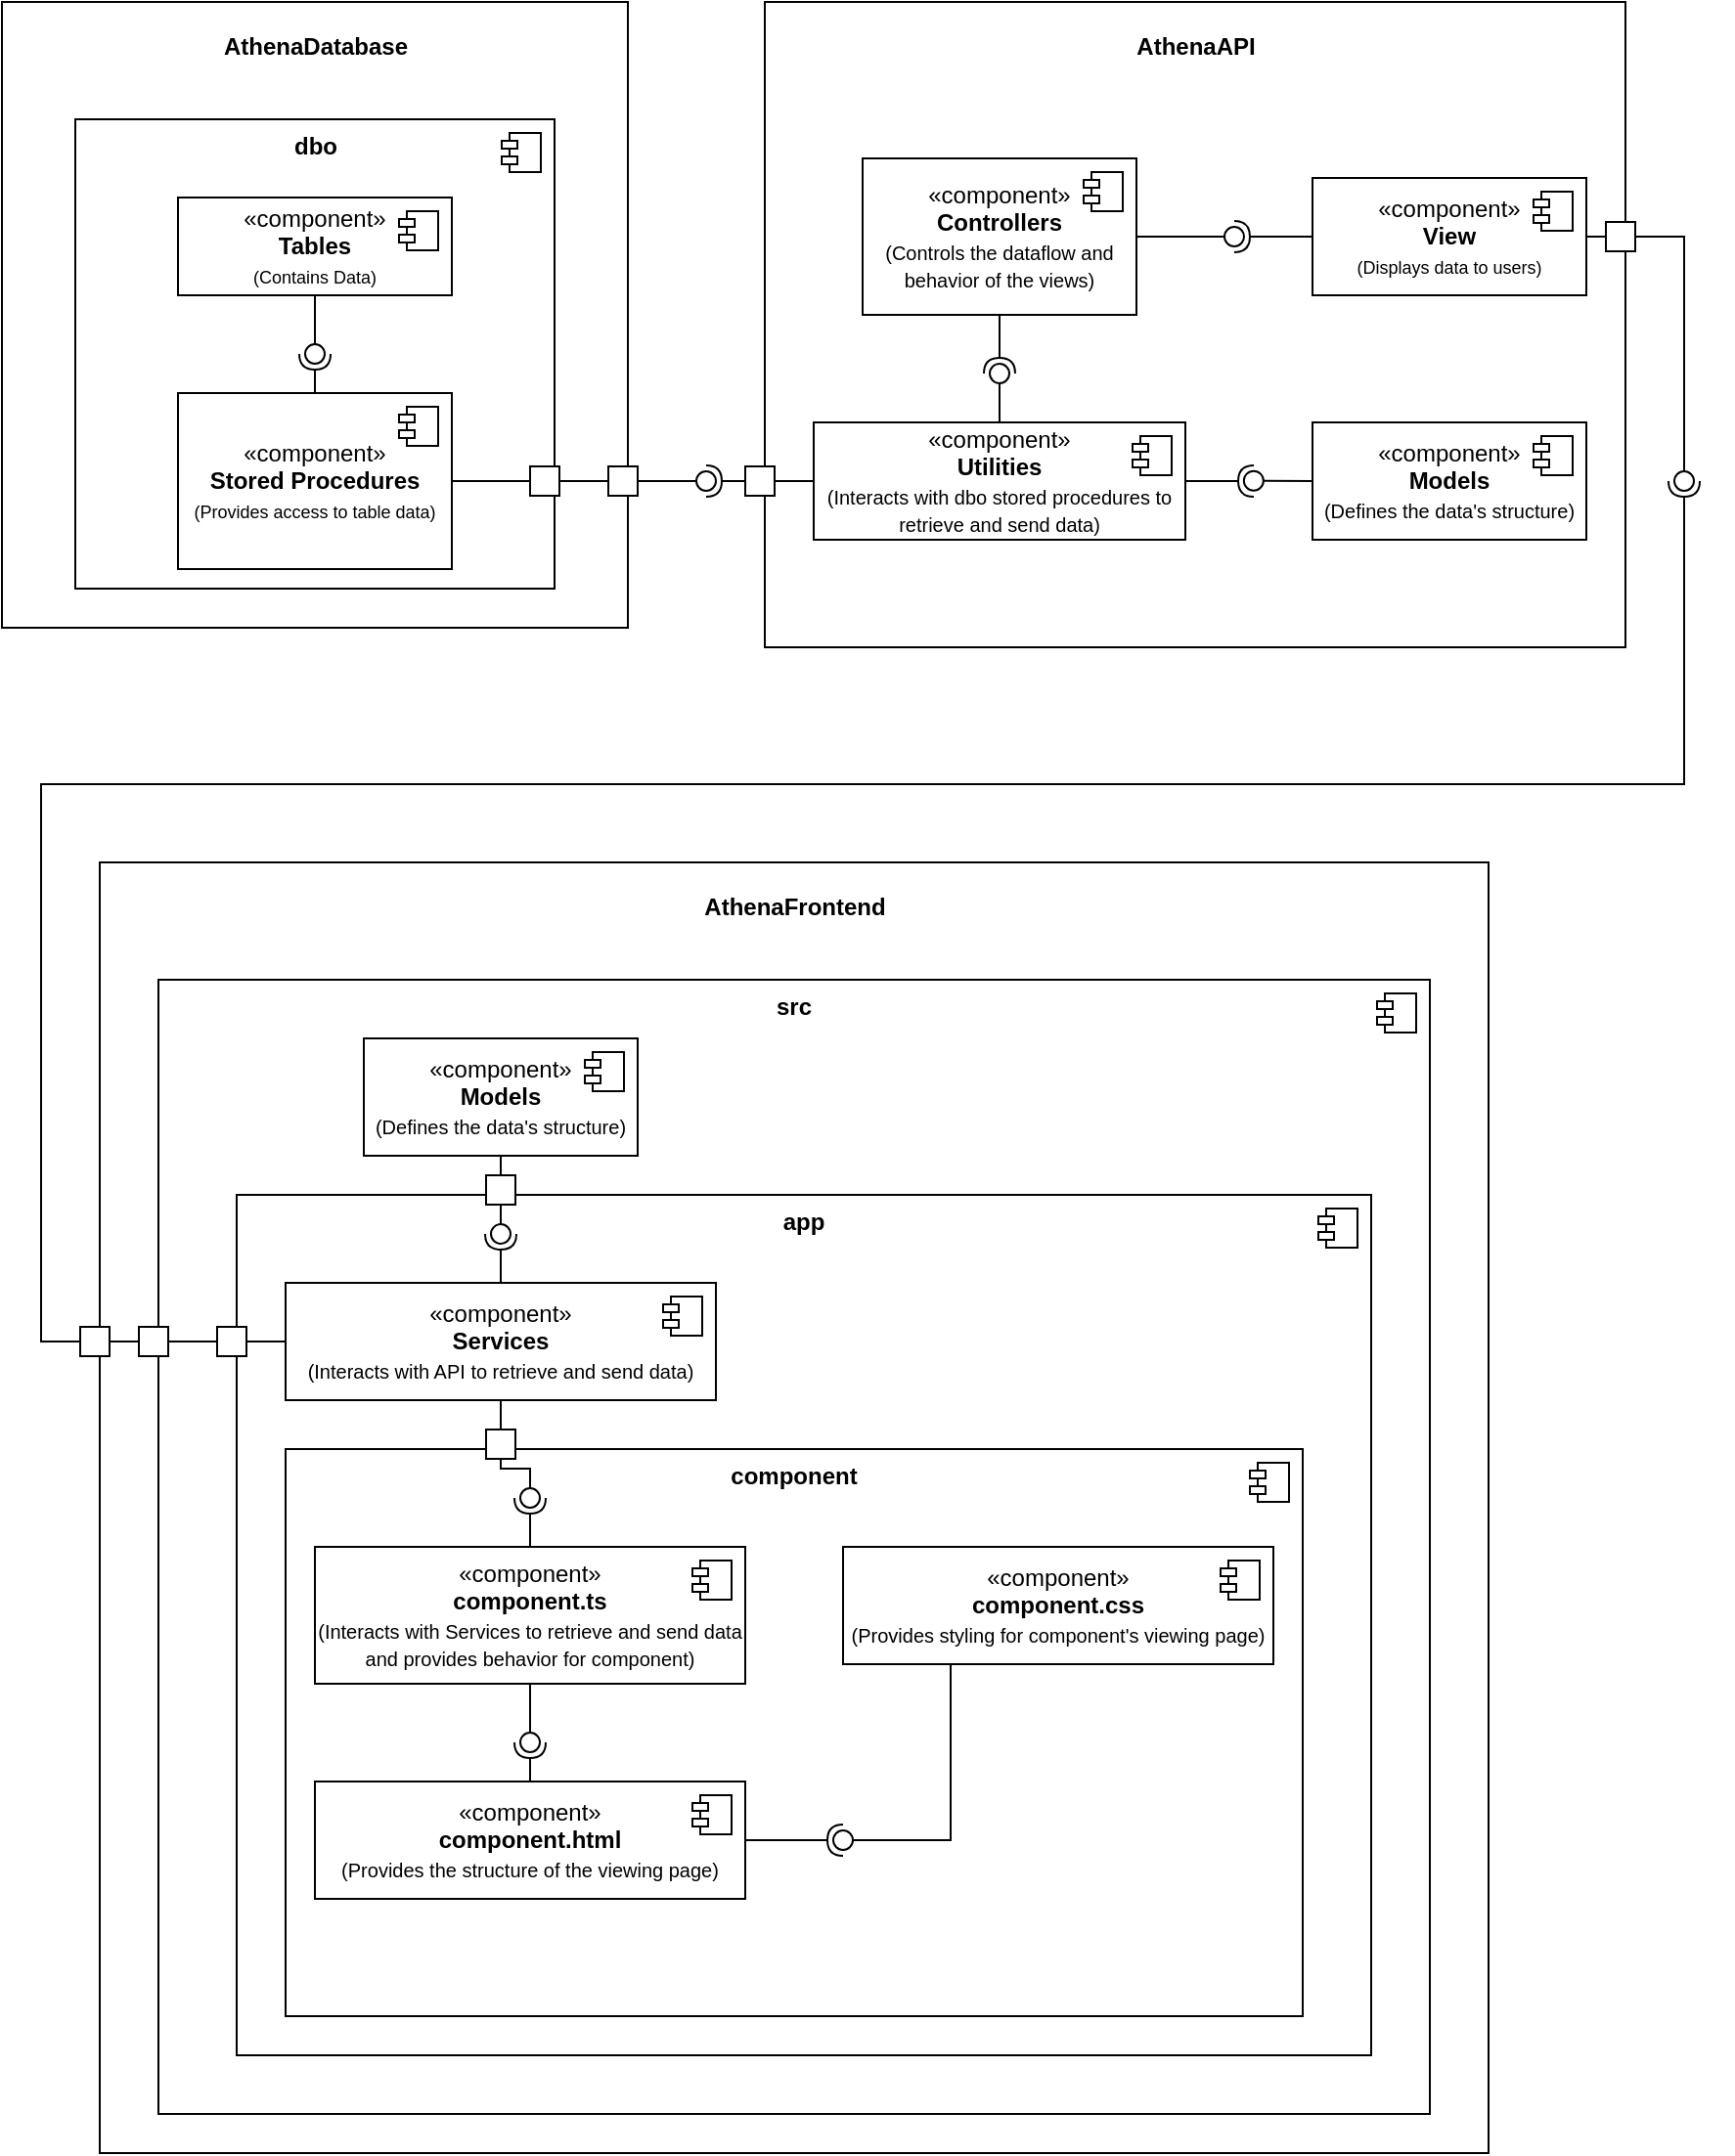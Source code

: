 <mxfile version="26.0.16">
  <diagram name="Page-1" id="NqFuaw1OeKXcBIPTs73l">
    <mxGraphModel dx="1593" dy="929" grid="1" gridSize="10" guides="1" tooltips="1" connect="1" arrows="1" fold="1" page="1" pageScale="1" pageWidth="850" pageHeight="1100" math="0" shadow="0">
      <root>
        <mxCell id="0" />
        <mxCell id="1" parent="0" />
        <mxCell id="qhhXQyvaCHfES-2LiWOG-1" value="" style="html=1;whiteSpace=wrap;" parent="1" vertex="1">
          <mxGeometry x="60" y="140" width="320" height="320" as="geometry" />
        </mxCell>
        <mxCell id="qhhXQyvaCHfES-2LiWOG-2" value="" style="html=1;whiteSpace=wrap;" parent="1" vertex="1">
          <mxGeometry x="450" y="140" width="440" height="330" as="geometry" />
        </mxCell>
        <mxCell id="qhhXQyvaCHfES-2LiWOG-3" value="" style="html=1;whiteSpace=wrap;" parent="1" vertex="1">
          <mxGeometry x="110" y="580" width="710" height="660" as="geometry" />
        </mxCell>
        <mxCell id="qhhXQyvaCHfES-2LiWOG-4" value="AthenaDatabase" style="text;align=center;fontStyle=1;verticalAlign=middle;spacingLeft=3;spacingRight=3;strokeColor=none;rotatable=0;points=[[0,0.5],[1,0.5]];portConstraint=eastwest;html=1;" parent="1" vertex="1">
          <mxGeometry x="180" y="150" width="80" height="26" as="geometry" />
        </mxCell>
        <mxCell id="qhhXQyvaCHfES-2LiWOG-5" value="AthenaAPI" style="text;align=center;fontStyle=1;verticalAlign=middle;spacingLeft=3;spacingRight=3;strokeColor=none;rotatable=0;points=[[0,0.5],[1,0.5]];portConstraint=eastwest;html=1;" parent="1" vertex="1">
          <mxGeometry x="630" y="150" width="80" height="26" as="geometry" />
        </mxCell>
        <mxCell id="qhhXQyvaCHfES-2LiWOG-6" value="AthenaFrontend" style="text;align=center;fontStyle=1;verticalAlign=middle;spacingLeft=3;spacingRight=3;strokeColor=none;rotatable=0;points=[[0,0.5],[1,0.5]];portConstraint=eastwest;html=1;" parent="1" vertex="1">
          <mxGeometry x="425" y="590" width="80" height="26" as="geometry" />
        </mxCell>
        <mxCell id="qhhXQyvaCHfES-2LiWOG-7" value="&lt;div&gt;&lt;b&gt;dbo&lt;/b&gt;&lt;/div&gt;" style="html=1;dropTarget=0;whiteSpace=wrap;align=center;verticalAlign=top;" parent="1" vertex="1">
          <mxGeometry x="97.5" y="200" width="245" height="240" as="geometry" />
        </mxCell>
        <mxCell id="qhhXQyvaCHfES-2LiWOG-8" value="" style="shape=module;jettyWidth=8;jettyHeight=4;" parent="qhhXQyvaCHfES-2LiWOG-7" vertex="1">
          <mxGeometry x="1" width="20" height="20" relative="1" as="geometry">
            <mxPoint x="-27" y="7" as="offset" />
          </mxGeometry>
        </mxCell>
        <mxCell id="qhhXQyvaCHfES-2LiWOG-9" value="«component»&lt;br&gt;&lt;b&gt;Tables&lt;/b&gt;&lt;div&gt;&lt;font style=&quot;font-size: 9px;&quot;&gt;(Contains Data)&lt;/font&gt;&lt;/div&gt;" style="html=1;dropTarget=0;whiteSpace=wrap;" parent="1" vertex="1">
          <mxGeometry x="150" y="240" width="140" height="50" as="geometry" />
        </mxCell>
        <mxCell id="qhhXQyvaCHfES-2LiWOG-10" value="" style="shape=module;jettyWidth=8;jettyHeight=4;" parent="qhhXQyvaCHfES-2LiWOG-9" vertex="1">
          <mxGeometry x="1" width="20" height="20" relative="1" as="geometry">
            <mxPoint x="-27" y="7" as="offset" />
          </mxGeometry>
        </mxCell>
        <mxCell id="qhhXQyvaCHfES-2LiWOG-11" value="«component»&lt;br&gt;&lt;b&gt;Stored Procedures&lt;/b&gt;&lt;div&gt;&lt;font style=&quot;font-size: 9px;&quot;&gt;(Provides access to table data)&lt;/font&gt;&lt;/div&gt;" style="html=1;dropTarget=0;whiteSpace=wrap;" parent="1" vertex="1">
          <mxGeometry x="150" y="340" width="140" height="90" as="geometry" />
        </mxCell>
        <mxCell id="qhhXQyvaCHfES-2LiWOG-12" value="" style="shape=module;jettyWidth=8;jettyHeight=4;" parent="qhhXQyvaCHfES-2LiWOG-11" vertex="1">
          <mxGeometry x="1" width="20" height="20" relative="1" as="geometry">
            <mxPoint x="-27" y="7" as="offset" />
          </mxGeometry>
        </mxCell>
        <mxCell id="qhhXQyvaCHfES-2LiWOG-15" value="" style="ellipse;whiteSpace=wrap;html=1;align=center;aspect=fixed;fillColor=none;strokeColor=none;resizable=0;perimeter=centerPerimeter;rotatable=0;allowArrows=0;points=[];outlineConnect=1;" parent="1" vertex="1">
          <mxGeometry x="255" y="300" width="10" height="10" as="geometry" />
        </mxCell>
        <mxCell id="qhhXQyvaCHfES-2LiWOG-16" value="«component»&lt;br&gt;&lt;b&gt;Models&lt;/b&gt;&lt;div&gt;&lt;font size=&quot;1&quot;&gt;(Defines the data&#39;s structure)&lt;/font&gt;&lt;/div&gt;" style="html=1;dropTarget=0;whiteSpace=wrap;" parent="1" vertex="1">
          <mxGeometry x="730" y="355" width="140" height="60" as="geometry" />
        </mxCell>
        <mxCell id="qhhXQyvaCHfES-2LiWOG-17" value="" style="shape=module;jettyWidth=8;jettyHeight=4;" parent="qhhXQyvaCHfES-2LiWOG-16" vertex="1">
          <mxGeometry x="1" width="20" height="20" relative="1" as="geometry">
            <mxPoint x="-27" y="7" as="offset" />
          </mxGeometry>
        </mxCell>
        <mxCell id="qhhXQyvaCHfES-2LiWOG-18" value="«component»&lt;br&gt;&lt;b&gt;Controllers&lt;/b&gt;&lt;div&gt;&lt;font size=&quot;1&quot;&gt;(Controls the dataflow and behavior of the views)&lt;/font&gt;&lt;/div&gt;" style="html=1;dropTarget=0;whiteSpace=wrap;" parent="1" vertex="1">
          <mxGeometry x="500" y="220" width="140" height="80" as="geometry" />
        </mxCell>
        <mxCell id="qhhXQyvaCHfES-2LiWOG-19" value="" style="shape=module;jettyWidth=8;jettyHeight=4;" parent="qhhXQyvaCHfES-2LiWOG-18" vertex="1">
          <mxGeometry x="1" width="20" height="20" relative="1" as="geometry">
            <mxPoint x="-27" y="7" as="offset" />
          </mxGeometry>
        </mxCell>
        <mxCell id="qhhXQyvaCHfES-2LiWOG-20" value="«component»&lt;br&gt;&lt;b&gt;View&lt;/b&gt;&lt;div&gt;&lt;font style=&quot;font-size: 9px;&quot;&gt;(Displays data to users)&lt;/font&gt;&lt;/div&gt;" style="html=1;dropTarget=0;whiteSpace=wrap;" parent="1" vertex="1">
          <mxGeometry x="730" y="230" width="140" height="60" as="geometry" />
        </mxCell>
        <mxCell id="qhhXQyvaCHfES-2LiWOG-21" value="" style="shape=module;jettyWidth=8;jettyHeight=4;" parent="qhhXQyvaCHfES-2LiWOG-20" vertex="1">
          <mxGeometry x="1" width="20" height="20" relative="1" as="geometry">
            <mxPoint x="-27" y="7" as="offset" />
          </mxGeometry>
        </mxCell>
        <mxCell id="qhhXQyvaCHfES-2LiWOG-22" value="«component»&lt;br&gt;&lt;b&gt;Utilities&lt;/b&gt;&lt;div&gt;&lt;font size=&quot;1&quot;&gt;(Interacts with dbo stored procedures to retrieve and send data)&lt;/font&gt;&lt;/div&gt;" style="html=1;dropTarget=0;whiteSpace=wrap;" parent="1" vertex="1">
          <mxGeometry x="475" y="355" width="190" height="60" as="geometry" />
        </mxCell>
        <mxCell id="qhhXQyvaCHfES-2LiWOG-23" value="" style="shape=module;jettyWidth=8;jettyHeight=4;" parent="qhhXQyvaCHfES-2LiWOG-22" vertex="1">
          <mxGeometry x="1" width="20" height="20" relative="1" as="geometry">
            <mxPoint x="-27" y="7" as="offset" />
          </mxGeometry>
        </mxCell>
        <mxCell id="qhhXQyvaCHfES-2LiWOG-28" value="" style="rounded=0;orthogonalLoop=1;jettySize=auto;html=1;endArrow=halfCircle;endFill=0;endSize=6;strokeWidth=1;sketch=0;exitX=0.5;exitY=0;exitDx=0;exitDy=0;" parent="1" source="qhhXQyvaCHfES-2LiWOG-11" target="qhhXQyvaCHfES-2LiWOG-30" edge="1">
          <mxGeometry relative="1" as="geometry">
            <mxPoint x="240" y="320" as="sourcePoint" />
          </mxGeometry>
        </mxCell>
        <mxCell id="qhhXQyvaCHfES-2LiWOG-29" value="" style="rounded=0;orthogonalLoop=1;jettySize=auto;html=1;endArrow=oval;endFill=0;sketch=0;sourcePerimeterSpacing=0;targetPerimeterSpacing=0;endSize=10;exitX=0.5;exitY=1;exitDx=0;exitDy=0;" parent="1" source="qhhXQyvaCHfES-2LiWOG-9" target="qhhXQyvaCHfES-2LiWOG-30" edge="1">
          <mxGeometry relative="1" as="geometry">
            <mxPoint x="200" y="320" as="sourcePoint" />
          </mxGeometry>
        </mxCell>
        <mxCell id="qhhXQyvaCHfES-2LiWOG-30" value="" style="ellipse;whiteSpace=wrap;html=1;align=center;aspect=fixed;fillColor=none;strokeColor=none;resizable=0;perimeter=centerPerimeter;rotatable=0;allowArrows=0;points=[];outlineConnect=1;" parent="1" vertex="1">
          <mxGeometry x="215" y="315" width="10" height="10" as="geometry" />
        </mxCell>
        <mxCell id="qhhXQyvaCHfES-2LiWOG-31" value="" style="rounded=0;orthogonalLoop=1;jettySize=auto;html=1;endArrow=halfCircle;endFill=0;endSize=6;strokeWidth=1;sketch=0;exitX=0;exitY=0.5;exitDx=0;exitDy=0;" parent="1" source="qhhXQyvaCHfES-2LiWOG-38" target="qhhXQyvaCHfES-2LiWOG-33" edge="1">
          <mxGeometry relative="1" as="geometry">
            <mxPoint x="440" y="385" as="sourcePoint" />
          </mxGeometry>
        </mxCell>
        <mxCell id="qhhXQyvaCHfES-2LiWOG-32" value="" style="rounded=0;orthogonalLoop=1;jettySize=auto;html=1;endArrow=oval;endFill=0;sketch=0;sourcePerimeterSpacing=0;targetPerimeterSpacing=0;endSize=10;exitX=1;exitY=0.5;exitDx=0;exitDy=0;" parent="1" source="qhhXQyvaCHfES-2LiWOG-34" target="qhhXQyvaCHfES-2LiWOG-33" edge="1">
          <mxGeometry relative="1" as="geometry">
            <mxPoint x="400" y="385" as="sourcePoint" />
          </mxGeometry>
        </mxCell>
        <mxCell id="qhhXQyvaCHfES-2LiWOG-33" value="" style="ellipse;whiteSpace=wrap;html=1;align=center;aspect=fixed;fillColor=none;strokeColor=none;resizable=0;perimeter=centerPerimeter;rotatable=0;allowArrows=0;points=[];outlineConnect=1;" parent="1" vertex="1">
          <mxGeometry x="415" y="380" width="10" height="10" as="geometry" />
        </mxCell>
        <mxCell id="qhhXQyvaCHfES-2LiWOG-35" value="" style="rounded=0;orthogonalLoop=1;jettySize=auto;html=1;endArrow=none;endFill=0;sketch=0;sourcePerimeterSpacing=0;targetPerimeterSpacing=0;endSize=10;exitX=1;exitY=0.5;exitDx=0;exitDy=0;startFill=0;" parent="1" source="qhhXQyvaCHfES-2LiWOG-36" target="qhhXQyvaCHfES-2LiWOG-34" edge="1">
          <mxGeometry relative="1" as="geometry">
            <mxPoint x="290" y="385" as="sourcePoint" />
            <mxPoint x="420" y="385" as="targetPoint" />
          </mxGeometry>
        </mxCell>
        <mxCell id="qhhXQyvaCHfES-2LiWOG-34" value="" style="rounded=0;whiteSpace=wrap;html=1;" parent="1" vertex="1">
          <mxGeometry x="370" y="377.5" width="15" height="15" as="geometry" />
        </mxCell>
        <mxCell id="qhhXQyvaCHfES-2LiWOG-37" value="" style="rounded=0;orthogonalLoop=1;jettySize=auto;html=1;endArrow=none;endFill=0;sketch=0;sourcePerimeterSpacing=0;targetPerimeterSpacing=0;endSize=10;exitX=1;exitY=0.5;exitDx=0;exitDy=0;startFill=0;" parent="1" source="qhhXQyvaCHfES-2LiWOG-11" target="qhhXQyvaCHfES-2LiWOG-36" edge="1">
          <mxGeometry relative="1" as="geometry">
            <mxPoint x="290" y="385" as="sourcePoint" />
            <mxPoint x="370" y="385" as="targetPoint" />
          </mxGeometry>
        </mxCell>
        <mxCell id="qhhXQyvaCHfES-2LiWOG-36" value="" style="rounded=0;whiteSpace=wrap;html=1;" parent="1" vertex="1">
          <mxGeometry x="330" y="377.5" width="15" height="15" as="geometry" />
        </mxCell>
        <mxCell id="qhhXQyvaCHfES-2LiWOG-39" value="" style="rounded=0;orthogonalLoop=1;jettySize=auto;html=1;endArrow=none;endFill=0;endSize=6;strokeWidth=1;sketch=0;exitX=0;exitY=0.5;exitDx=0;exitDy=0;startFill=0;" parent="1" source="qhhXQyvaCHfES-2LiWOG-22" target="qhhXQyvaCHfES-2LiWOG-38" edge="1">
          <mxGeometry relative="1" as="geometry">
            <mxPoint x="475" y="385" as="sourcePoint" />
            <mxPoint x="420" y="385" as="targetPoint" />
          </mxGeometry>
        </mxCell>
        <mxCell id="qhhXQyvaCHfES-2LiWOG-38" value="" style="rounded=0;whiteSpace=wrap;html=1;" parent="1" vertex="1">
          <mxGeometry x="440" y="377.5" width="15" height="15" as="geometry" />
        </mxCell>
        <mxCell id="qhhXQyvaCHfES-2LiWOG-41" value="" style="rounded=0;orthogonalLoop=1;jettySize=auto;html=1;endArrow=halfCircle;endFill=0;endSize=6;strokeWidth=1;sketch=0;exitX=1;exitY=0.5;exitDx=0;exitDy=0;" parent="1" source="qhhXQyvaCHfES-2LiWOG-22" edge="1">
          <mxGeometry relative="1" as="geometry">
            <mxPoint x="720" y="420" as="sourcePoint" />
            <mxPoint x="700" y="385" as="targetPoint" />
          </mxGeometry>
        </mxCell>
        <mxCell id="qhhXQyvaCHfES-2LiWOG-42" value="" style="rounded=0;orthogonalLoop=1;jettySize=auto;html=1;endArrow=oval;endFill=0;sketch=0;sourcePerimeterSpacing=0;targetPerimeterSpacing=0;endSize=10;exitX=0;exitY=0.5;exitDx=0;exitDy=0;entryX=0.568;entryY=0.742;entryDx=0;entryDy=0;entryPerimeter=0;" parent="1" source="qhhXQyvaCHfES-2LiWOG-16" target="qhhXQyvaCHfES-2LiWOG-2" edge="1">
          <mxGeometry relative="1" as="geometry">
            <mxPoint x="680" y="420" as="sourcePoint" />
          </mxGeometry>
        </mxCell>
        <mxCell id="qhhXQyvaCHfES-2LiWOG-43" value="" style="ellipse;whiteSpace=wrap;html=1;align=center;aspect=fixed;fillColor=none;strokeColor=none;resizable=0;perimeter=centerPerimeter;rotatable=0;allowArrows=0;points=[];outlineConnect=1;" parent="1" vertex="1">
          <mxGeometry x="695" y="415" width="10" height="10" as="geometry" />
        </mxCell>
        <mxCell id="qhhXQyvaCHfES-2LiWOG-44" value="" style="rounded=0;orthogonalLoop=1;jettySize=auto;html=1;endArrow=halfCircle;endFill=0;endSize=6;strokeWidth=1;sketch=0;exitX=0.5;exitY=1;exitDx=0;exitDy=0;" parent="1" source="qhhXQyvaCHfES-2LiWOG-18" target="qhhXQyvaCHfES-2LiWOG-46" edge="1">
          <mxGeometry relative="1" as="geometry">
            <mxPoint x="590" y="330" as="sourcePoint" />
          </mxGeometry>
        </mxCell>
        <mxCell id="qhhXQyvaCHfES-2LiWOG-45" value="" style="rounded=0;orthogonalLoop=1;jettySize=auto;html=1;endArrow=oval;endFill=0;sketch=0;sourcePerimeterSpacing=0;targetPerimeterSpacing=0;endSize=10;exitX=0.5;exitY=0;exitDx=0;exitDy=0;" parent="1" source="qhhXQyvaCHfES-2LiWOG-22" target="qhhXQyvaCHfES-2LiWOG-46" edge="1">
          <mxGeometry relative="1" as="geometry">
            <mxPoint x="550" y="330" as="sourcePoint" />
          </mxGeometry>
        </mxCell>
        <mxCell id="qhhXQyvaCHfES-2LiWOG-46" value="" style="ellipse;whiteSpace=wrap;html=1;align=center;aspect=fixed;fillColor=none;strokeColor=none;resizable=0;perimeter=centerPerimeter;rotatable=0;allowArrows=0;points=[];outlineConnect=1;" parent="1" vertex="1">
          <mxGeometry x="565" y="325" width="10" height="10" as="geometry" />
        </mxCell>
        <mxCell id="qhhXQyvaCHfES-2LiWOG-47" value="" style="rounded=0;orthogonalLoop=1;jettySize=auto;html=1;endArrow=halfCircle;endFill=0;endSize=6;strokeWidth=1;sketch=0;exitX=0;exitY=0.5;exitDx=0;exitDy=0;" parent="1" source="qhhXQyvaCHfES-2LiWOG-20" target="qhhXQyvaCHfES-2LiWOG-49" edge="1">
          <mxGeometry relative="1" as="geometry">
            <mxPoint x="710" y="250" as="sourcePoint" />
          </mxGeometry>
        </mxCell>
        <mxCell id="qhhXQyvaCHfES-2LiWOG-48" value="" style="rounded=0;orthogonalLoop=1;jettySize=auto;html=1;endArrow=oval;endFill=0;sketch=0;sourcePerimeterSpacing=0;targetPerimeterSpacing=0;endSize=10;exitX=1;exitY=0.5;exitDx=0;exitDy=0;" parent="1" source="qhhXQyvaCHfES-2LiWOG-18" target="qhhXQyvaCHfES-2LiWOG-49" edge="1">
          <mxGeometry relative="1" as="geometry">
            <mxPoint x="670" y="250" as="sourcePoint" />
          </mxGeometry>
        </mxCell>
        <mxCell id="qhhXQyvaCHfES-2LiWOG-49" value="" style="ellipse;whiteSpace=wrap;html=1;align=center;aspect=fixed;fillColor=none;strokeColor=none;resizable=0;perimeter=centerPerimeter;rotatable=0;allowArrows=0;points=[];outlineConnect=1;" parent="1" vertex="1">
          <mxGeometry x="685" y="255" width="10" height="10" as="geometry" />
        </mxCell>
        <mxCell id="qhhXQyvaCHfES-2LiWOG-59" value="&lt;b&gt;src&lt;/b&gt;" style="html=1;dropTarget=0;whiteSpace=wrap;verticalAlign=top;" parent="1" vertex="1">
          <mxGeometry x="140" y="640" width="650" height="580" as="geometry" />
        </mxCell>
        <mxCell id="qhhXQyvaCHfES-2LiWOG-60" value="" style="shape=module;jettyWidth=8;jettyHeight=4;" parent="qhhXQyvaCHfES-2LiWOG-59" vertex="1">
          <mxGeometry x="1" width="20" height="20" relative="1" as="geometry">
            <mxPoint x="-27" y="7" as="offset" />
          </mxGeometry>
        </mxCell>
        <mxCell id="qhhXQyvaCHfES-2LiWOG-63" value="&lt;b&gt;app&lt;/b&gt;" style="html=1;dropTarget=0;whiteSpace=wrap;verticalAlign=top;" parent="1" vertex="1">
          <mxGeometry x="180" y="750" width="580" height="440" as="geometry" />
        </mxCell>
        <mxCell id="qhhXQyvaCHfES-2LiWOG-64" value="" style="shape=module;jettyWidth=8;jettyHeight=4;" parent="qhhXQyvaCHfES-2LiWOG-63" vertex="1">
          <mxGeometry x="1" width="20" height="20" relative="1" as="geometry">
            <mxPoint x="-27" y="7" as="offset" />
          </mxGeometry>
        </mxCell>
        <mxCell id="qhhXQyvaCHfES-2LiWOG-50" value="«component»&lt;br&gt;&lt;b&gt;Services&lt;/b&gt;&lt;br&gt;&lt;div&gt;&lt;font size=&quot;1&quot;&gt;(Interacts with API to retrieve and send data)&lt;/font&gt;&lt;/div&gt;" style="html=1;dropTarget=0;whiteSpace=wrap;" parent="1" vertex="1">
          <mxGeometry x="205" y="795" width="220" height="60" as="geometry" />
        </mxCell>
        <mxCell id="qhhXQyvaCHfES-2LiWOG-51" value="" style="shape=module;jettyWidth=8;jettyHeight=4;" parent="qhhXQyvaCHfES-2LiWOG-50" vertex="1">
          <mxGeometry x="1" width="20" height="20" relative="1" as="geometry">
            <mxPoint x="-27" y="7" as="offset" />
          </mxGeometry>
        </mxCell>
        <mxCell id="qhhXQyvaCHfES-2LiWOG-61" value="«component»&lt;br&gt;&lt;b&gt;Models&lt;/b&gt;&lt;div&gt;&lt;font size=&quot;1&quot;&gt;(Defines the data&#39;s structure)&lt;/font&gt;&lt;/div&gt;" style="html=1;dropTarget=0;whiteSpace=wrap;" parent="1" vertex="1">
          <mxGeometry x="245" y="670" width="140" height="60" as="geometry" />
        </mxCell>
        <mxCell id="qhhXQyvaCHfES-2LiWOG-62" value="" style="shape=module;jettyWidth=8;jettyHeight=4;" parent="qhhXQyvaCHfES-2LiWOG-61" vertex="1">
          <mxGeometry x="1" width="20" height="20" relative="1" as="geometry">
            <mxPoint x="-27" y="7" as="offset" />
          </mxGeometry>
        </mxCell>
        <mxCell id="qhhXQyvaCHfES-2LiWOG-65" value="" style="rounded=0;orthogonalLoop=1;jettySize=auto;html=1;endArrow=halfCircle;endFill=0;endSize=6;strokeWidth=1;sketch=0;exitX=0.5;exitY=0;exitDx=0;exitDy=0;" parent="1" source="qhhXQyvaCHfES-2LiWOG-50" target="qhhXQyvaCHfES-2LiWOG-67" edge="1">
          <mxGeometry relative="1" as="geometry">
            <mxPoint x="270" y="775" as="sourcePoint" />
          </mxGeometry>
        </mxCell>
        <mxCell id="qhhXQyvaCHfES-2LiWOG-66" value="" style="rounded=0;orthogonalLoop=1;jettySize=auto;html=1;endArrow=oval;endFill=0;sketch=0;sourcePerimeterSpacing=0;targetPerimeterSpacing=0;endSize=10;exitX=0.5;exitY=1;exitDx=0;exitDy=0;" parent="1" source="qhhXQyvaCHfES-2LiWOG-70" target="qhhXQyvaCHfES-2LiWOG-67" edge="1">
          <mxGeometry relative="1" as="geometry">
            <mxPoint x="230" y="775" as="sourcePoint" />
          </mxGeometry>
        </mxCell>
        <mxCell id="qhhXQyvaCHfES-2LiWOG-67" value="" style="ellipse;whiteSpace=wrap;html=1;align=center;aspect=fixed;fillColor=none;strokeColor=none;resizable=0;perimeter=centerPerimeter;rotatable=0;allowArrows=0;points=[];outlineConnect=1;" parent="1" vertex="1">
          <mxGeometry x="310" y="765" width="10" height="10" as="geometry" />
        </mxCell>
        <mxCell id="qhhXQyvaCHfES-2LiWOG-72" value="" style="rounded=0;orthogonalLoop=1;jettySize=auto;html=1;endArrow=none;endFill=0;sketch=0;sourcePerimeterSpacing=0;targetPerimeterSpacing=0;endSize=10;exitX=0.5;exitY=1;exitDx=0;exitDy=0;startFill=0;" parent="1" source="qhhXQyvaCHfES-2LiWOG-61" target="qhhXQyvaCHfES-2LiWOG-70" edge="1">
          <mxGeometry relative="1" as="geometry">
            <mxPoint x="300" y="730" as="sourcePoint" />
            <mxPoint x="300" y="770" as="targetPoint" />
          </mxGeometry>
        </mxCell>
        <mxCell id="qhhXQyvaCHfES-2LiWOG-70" value="" style="rounded=0;whiteSpace=wrap;html=1;" parent="1" vertex="1">
          <mxGeometry x="307.5" y="740" width="15" height="15" as="geometry" />
        </mxCell>
        <mxCell id="qhhXQyvaCHfES-2LiWOG-73" value="" style="rounded=0;orthogonalLoop=1;jettySize=auto;html=1;endArrow=halfCircle;endFill=0;endSize=6;strokeWidth=1;sketch=0;exitX=0;exitY=0.5;exitDx=0;exitDy=0;edgeStyle=orthogonalEdgeStyle;" parent="1" source="qhhXQyvaCHfES-2LiWOG-76" edge="1">
          <mxGeometry relative="1" as="geometry">
            <mxPoint x="960" y="375" as="sourcePoint" />
            <mxPoint x="920" y="385" as="targetPoint" />
            <Array as="points">
              <mxPoint x="80" y="825" />
              <mxPoint x="80" y="540" />
              <mxPoint x="920" y="540" />
              <mxPoint x="920" y="385" />
            </Array>
          </mxGeometry>
        </mxCell>
        <mxCell id="qhhXQyvaCHfES-2LiWOG-74" value="" style="rounded=0;orthogonalLoop=1;jettySize=auto;html=1;endArrow=oval;endFill=0;sketch=0;sourcePerimeterSpacing=0;targetPerimeterSpacing=0;endSize=10;edgeStyle=orthogonalEdgeStyle;exitX=1;exitY=0.5;exitDx=0;exitDy=0;" parent="1" source="qhhXQyvaCHfES-2LiWOG-78" edge="1">
          <mxGeometry relative="1" as="geometry">
            <mxPoint x="920" y="375" as="sourcePoint" />
            <Array as="points">
              <mxPoint x="920" y="260" />
              <mxPoint x="920" y="385" />
            </Array>
            <mxPoint x="920" y="385" as="targetPoint" />
          </mxGeometry>
        </mxCell>
        <mxCell id="qhhXQyvaCHfES-2LiWOG-75" value="" style="ellipse;whiteSpace=wrap;html=1;align=center;aspect=fixed;fillColor=none;strokeColor=none;resizable=0;perimeter=centerPerimeter;rotatable=0;allowArrows=0;points=[];outlineConnect=1;" parent="1" vertex="1">
          <mxGeometry x="935" y="380" width="10" height="10" as="geometry" />
        </mxCell>
        <mxCell id="qhhXQyvaCHfES-2LiWOG-79" value="" style="rounded=0;orthogonalLoop=1;jettySize=auto;html=1;endArrow=none;endFill=0;sketch=0;sourcePerimeterSpacing=0;targetPerimeterSpacing=0;endSize=10;edgeStyle=orthogonalEdgeStyle;exitX=1;exitY=0.5;exitDx=0;exitDy=0;startFill=0;" parent="1" source="qhhXQyvaCHfES-2LiWOG-20" target="qhhXQyvaCHfES-2LiWOG-78" edge="1">
          <mxGeometry relative="1" as="geometry">
            <mxPoint x="870" y="260" as="sourcePoint" />
            <mxPoint x="940" y="385" as="targetPoint" />
            <Array as="points">
              <mxPoint x="880" y="260" />
              <mxPoint x="880" y="260" />
            </Array>
          </mxGeometry>
        </mxCell>
        <mxCell id="qhhXQyvaCHfES-2LiWOG-78" value="" style="rounded=0;whiteSpace=wrap;html=1;" parent="1" vertex="1">
          <mxGeometry x="880" y="252.5" width="15" height="15" as="geometry" />
        </mxCell>
        <mxCell id="qhhXQyvaCHfES-2LiWOG-80" value="" style="rounded=0;orthogonalLoop=1;jettySize=auto;html=1;endArrow=none;endFill=0;endSize=6;strokeWidth=1;sketch=0;exitX=0;exitY=0.5;exitDx=0;exitDy=0;startFill=0;" parent="1" source="qhhXQyvaCHfES-2LiWOG-81" target="qhhXQyvaCHfES-2LiWOG-76" edge="1">
          <mxGeometry relative="1" as="geometry">
            <mxPoint x="190" y="825" as="sourcePoint" />
            <mxPoint x="70" y="825" as="targetPoint" />
          </mxGeometry>
        </mxCell>
        <mxCell id="qhhXQyvaCHfES-2LiWOG-76" value="" style="rounded=0;whiteSpace=wrap;html=1;" parent="1" vertex="1">
          <mxGeometry x="100" y="817.5" width="15" height="15" as="geometry" />
        </mxCell>
        <mxCell id="qhhXQyvaCHfES-2LiWOG-82" value="" style="rounded=0;orthogonalLoop=1;jettySize=auto;html=1;endArrow=none;endFill=0;endSize=6;strokeWidth=1;sketch=0;exitX=0;exitY=0.5;exitDx=0;exitDy=0;startFill=0;" parent="1" source="qhhXQyvaCHfES-2LiWOG-83" target="qhhXQyvaCHfES-2LiWOG-81" edge="1">
          <mxGeometry relative="1" as="geometry">
            <mxPoint x="205" y="825" as="sourcePoint" />
            <mxPoint x="115" y="825" as="targetPoint" />
          </mxGeometry>
        </mxCell>
        <mxCell id="qhhXQyvaCHfES-2LiWOG-81" value="" style="rounded=0;whiteSpace=wrap;html=1;" parent="1" vertex="1">
          <mxGeometry x="130" y="817.5" width="15" height="15" as="geometry" />
        </mxCell>
        <mxCell id="qhhXQyvaCHfES-2LiWOG-84" value="" style="rounded=0;orthogonalLoop=1;jettySize=auto;html=1;endArrow=none;endFill=0;endSize=6;strokeWidth=1;sketch=0;exitX=0;exitY=0.5;exitDx=0;exitDy=0;startFill=0;" parent="1" source="qhhXQyvaCHfES-2LiWOG-50" target="qhhXQyvaCHfES-2LiWOG-83" edge="1">
          <mxGeometry relative="1" as="geometry">
            <mxPoint x="205" y="825" as="sourcePoint" />
            <mxPoint x="145" y="825" as="targetPoint" />
          </mxGeometry>
        </mxCell>
        <mxCell id="qhhXQyvaCHfES-2LiWOG-83" value="" style="rounded=0;whiteSpace=wrap;html=1;" parent="1" vertex="1">
          <mxGeometry x="170" y="817.5" width="15" height="15" as="geometry" />
        </mxCell>
        <mxCell id="qhhXQyvaCHfES-2LiWOG-85" value="&lt;b&gt;component&lt;/b&gt;" style="html=1;dropTarget=0;whiteSpace=wrap;verticalAlign=top;" parent="1" vertex="1">
          <mxGeometry x="205" y="880" width="520" height="290" as="geometry" />
        </mxCell>
        <mxCell id="qhhXQyvaCHfES-2LiWOG-86" value="" style="shape=module;jettyWidth=8;jettyHeight=4;" parent="qhhXQyvaCHfES-2LiWOG-85" vertex="1">
          <mxGeometry x="1" width="20" height="20" relative="1" as="geometry">
            <mxPoint x="-27" y="7" as="offset" />
          </mxGeometry>
        </mxCell>
        <mxCell id="qhhXQyvaCHfES-2LiWOG-87" value="«component»&lt;br&gt;&lt;b&gt;component.ts&lt;/b&gt;&lt;br&gt;&lt;div&gt;&lt;font size=&quot;1&quot;&gt;(Interacts with Services to retrieve and send data and provides behavior for component)&lt;/font&gt;&lt;/div&gt;" style="html=1;dropTarget=0;whiteSpace=wrap;" parent="1" vertex="1">
          <mxGeometry x="220" y="930" width="220" height="70" as="geometry" />
        </mxCell>
        <mxCell id="qhhXQyvaCHfES-2LiWOG-88" value="" style="shape=module;jettyWidth=8;jettyHeight=4;" parent="qhhXQyvaCHfES-2LiWOG-87" vertex="1">
          <mxGeometry x="1" width="20" height="20" relative="1" as="geometry">
            <mxPoint x="-27" y="7" as="offset" />
          </mxGeometry>
        </mxCell>
        <mxCell id="qhhXQyvaCHfES-2LiWOG-89" value="«component»&lt;br&gt;&lt;b&gt;component.css&lt;/b&gt;&lt;br&gt;&lt;div&gt;&lt;font size=&quot;1&quot;&gt;(Provides styling for component&#39;s viewing page)&lt;/font&gt;&lt;/div&gt;" style="html=1;dropTarget=0;whiteSpace=wrap;" parent="1" vertex="1">
          <mxGeometry x="490" y="930" width="220" height="60" as="geometry" />
        </mxCell>
        <mxCell id="qhhXQyvaCHfES-2LiWOG-90" value="" style="shape=module;jettyWidth=8;jettyHeight=4;" parent="qhhXQyvaCHfES-2LiWOG-89" vertex="1">
          <mxGeometry x="1" width="20" height="20" relative="1" as="geometry">
            <mxPoint x="-27" y="7" as="offset" />
          </mxGeometry>
        </mxCell>
        <mxCell id="qhhXQyvaCHfES-2LiWOG-91" value="«component»&lt;br&gt;&lt;b&gt;component.html&lt;/b&gt;&lt;br&gt;&lt;div&gt;&lt;font size=&quot;1&quot;&gt;(Provides the structure of the viewing page)&lt;/font&gt;&lt;/div&gt;" style="html=1;dropTarget=0;whiteSpace=wrap;" parent="1" vertex="1">
          <mxGeometry x="220" y="1050" width="220" height="60" as="geometry" />
        </mxCell>
        <mxCell id="qhhXQyvaCHfES-2LiWOG-92" value="" style="shape=module;jettyWidth=8;jettyHeight=4;" parent="qhhXQyvaCHfES-2LiWOG-91" vertex="1">
          <mxGeometry x="1" width="20" height="20" relative="1" as="geometry">
            <mxPoint x="-27" y="7" as="offset" />
          </mxGeometry>
        </mxCell>
        <mxCell id="qhhXQyvaCHfES-2LiWOG-93" value="" style="rounded=0;orthogonalLoop=1;jettySize=auto;html=1;endArrow=halfCircle;endFill=0;endSize=6;strokeWidth=1;sketch=0;exitX=0.5;exitY=0;exitDx=0;exitDy=0;entryX=0.925;entryY=0.728;entryDx=0;entryDy=0;entryPerimeter=0;" parent="1" source="qhhXQyvaCHfES-2LiWOG-87" target="qhhXQyvaCHfES-2LiWOG-95" edge="1">
          <mxGeometry relative="1" as="geometry">
            <mxPoint x="348" y="905" as="sourcePoint" />
          </mxGeometry>
        </mxCell>
        <mxCell id="qhhXQyvaCHfES-2LiWOG-94" value="" style="rounded=0;orthogonalLoop=1;jettySize=auto;html=1;endArrow=oval;endFill=0;sketch=0;sourcePerimeterSpacing=0;targetPerimeterSpacing=0;endSize=10;exitX=0.5;exitY=1;exitDx=0;exitDy=0;edgeStyle=orthogonalEdgeStyle;entryX=0.803;entryY=-0.131;entryDx=0;entryDy=0;entryPerimeter=0;" parent="1" source="qhhXQyvaCHfES-2LiWOG-96" target="qhhXQyvaCHfES-2LiWOG-95" edge="1">
          <mxGeometry relative="1" as="geometry">
            <mxPoint x="308" y="905" as="sourcePoint" />
            <Array as="points">
              <mxPoint x="315" y="890" />
              <mxPoint x="330" y="890" />
            </Array>
          </mxGeometry>
        </mxCell>
        <mxCell id="qhhXQyvaCHfES-2LiWOG-95" value="" style="ellipse;whiteSpace=wrap;html=1;align=center;aspect=fixed;fillColor=none;strokeColor=none;resizable=0;perimeter=centerPerimeter;rotatable=0;allowArrows=0;points=[];outlineConnect=1;" parent="1" vertex="1">
          <mxGeometry x="325" y="900" width="10" height="10" as="geometry" />
        </mxCell>
        <mxCell id="qhhXQyvaCHfES-2LiWOG-97" value="" style="rounded=0;orthogonalLoop=1;jettySize=auto;html=1;endArrow=none;endFill=0;sketch=0;sourcePerimeterSpacing=0;targetPerimeterSpacing=0;endSize=10;exitX=0.5;exitY=1;exitDx=0;exitDy=0;startFill=0;" parent="1" source="qhhXQyvaCHfES-2LiWOG-50" target="qhhXQyvaCHfES-2LiWOG-96" edge="1">
          <mxGeometry relative="1" as="geometry">
            <mxPoint x="315" y="855" as="sourcePoint" />
            <mxPoint x="328" y="905" as="targetPoint" />
          </mxGeometry>
        </mxCell>
        <mxCell id="qhhXQyvaCHfES-2LiWOG-96" value="" style="rounded=0;whiteSpace=wrap;html=1;" parent="1" vertex="1">
          <mxGeometry x="307.5" y="870" width="15" height="15" as="geometry" />
        </mxCell>
        <mxCell id="qhhXQyvaCHfES-2LiWOG-98" value="" style="rounded=0;orthogonalLoop=1;jettySize=auto;html=1;endArrow=halfCircle;endFill=0;endSize=6;strokeWidth=1;sketch=0;exitX=0.5;exitY=0;exitDx=0;exitDy=0;" parent="1" source="qhhXQyvaCHfES-2LiWOG-91" edge="1">
          <mxGeometry relative="1" as="geometry">
            <mxPoint x="360" y="1035" as="sourcePoint" />
            <mxPoint x="330" y="1030" as="targetPoint" />
          </mxGeometry>
        </mxCell>
        <mxCell id="qhhXQyvaCHfES-2LiWOG-99" value="" style="rounded=0;orthogonalLoop=1;jettySize=auto;html=1;endArrow=oval;endFill=0;sketch=0;sourcePerimeterSpacing=0;targetPerimeterSpacing=0;endSize=10;exitX=0.5;exitY=1;exitDx=0;exitDy=0;" parent="1" source="qhhXQyvaCHfES-2LiWOG-87" edge="1">
          <mxGeometry relative="1" as="geometry">
            <mxPoint x="320" y="1035" as="sourcePoint" />
            <mxPoint x="330" y="1030" as="targetPoint" />
          </mxGeometry>
        </mxCell>
        <mxCell id="qhhXQyvaCHfES-2LiWOG-100" value="" style="ellipse;whiteSpace=wrap;html=1;align=center;aspect=fixed;fillColor=none;strokeColor=none;resizable=0;perimeter=centerPerimeter;rotatable=0;allowArrows=0;points=[];outlineConnect=1;" parent="1" vertex="1">
          <mxGeometry x="335" y="1030" width="10" height="10" as="geometry" />
        </mxCell>
        <mxCell id="qhhXQyvaCHfES-2LiWOG-101" value="" style="rounded=0;orthogonalLoop=1;jettySize=auto;html=1;endArrow=halfCircle;endFill=0;endSize=6;strokeWidth=1;sketch=0;exitX=1;exitY=0.5;exitDx=0;exitDy=0;" parent="1" source="qhhXQyvaCHfES-2LiWOG-91" edge="1">
          <mxGeometry relative="1" as="geometry">
            <mxPoint x="530" y="1080" as="sourcePoint" />
            <mxPoint x="490" y="1080" as="targetPoint" />
          </mxGeometry>
        </mxCell>
        <mxCell id="qhhXQyvaCHfES-2LiWOG-102" value="" style="rounded=0;orthogonalLoop=1;jettySize=auto;html=1;endArrow=oval;endFill=0;sketch=0;sourcePerimeterSpacing=0;targetPerimeterSpacing=0;endSize=10;exitX=0.25;exitY=1;exitDx=0;exitDy=0;edgeStyle=orthogonalEdgeStyle;" parent="1" source="qhhXQyvaCHfES-2LiWOG-89" edge="1">
          <mxGeometry relative="1" as="geometry">
            <mxPoint x="490" y="1080" as="sourcePoint" />
            <mxPoint x="490" y="1080" as="targetPoint" />
            <Array as="points">
              <mxPoint x="545" y="1080" />
            </Array>
          </mxGeometry>
        </mxCell>
        <mxCell id="qhhXQyvaCHfES-2LiWOG-103" value="" style="ellipse;whiteSpace=wrap;html=1;align=center;aspect=fixed;fillColor=none;strokeColor=none;resizable=0;perimeter=centerPerimeter;rotatable=0;allowArrows=0;points=[];outlineConnect=1;" parent="1" vertex="1">
          <mxGeometry x="505" y="1075" width="10" height="10" as="geometry" />
        </mxCell>
      </root>
    </mxGraphModel>
  </diagram>
</mxfile>
